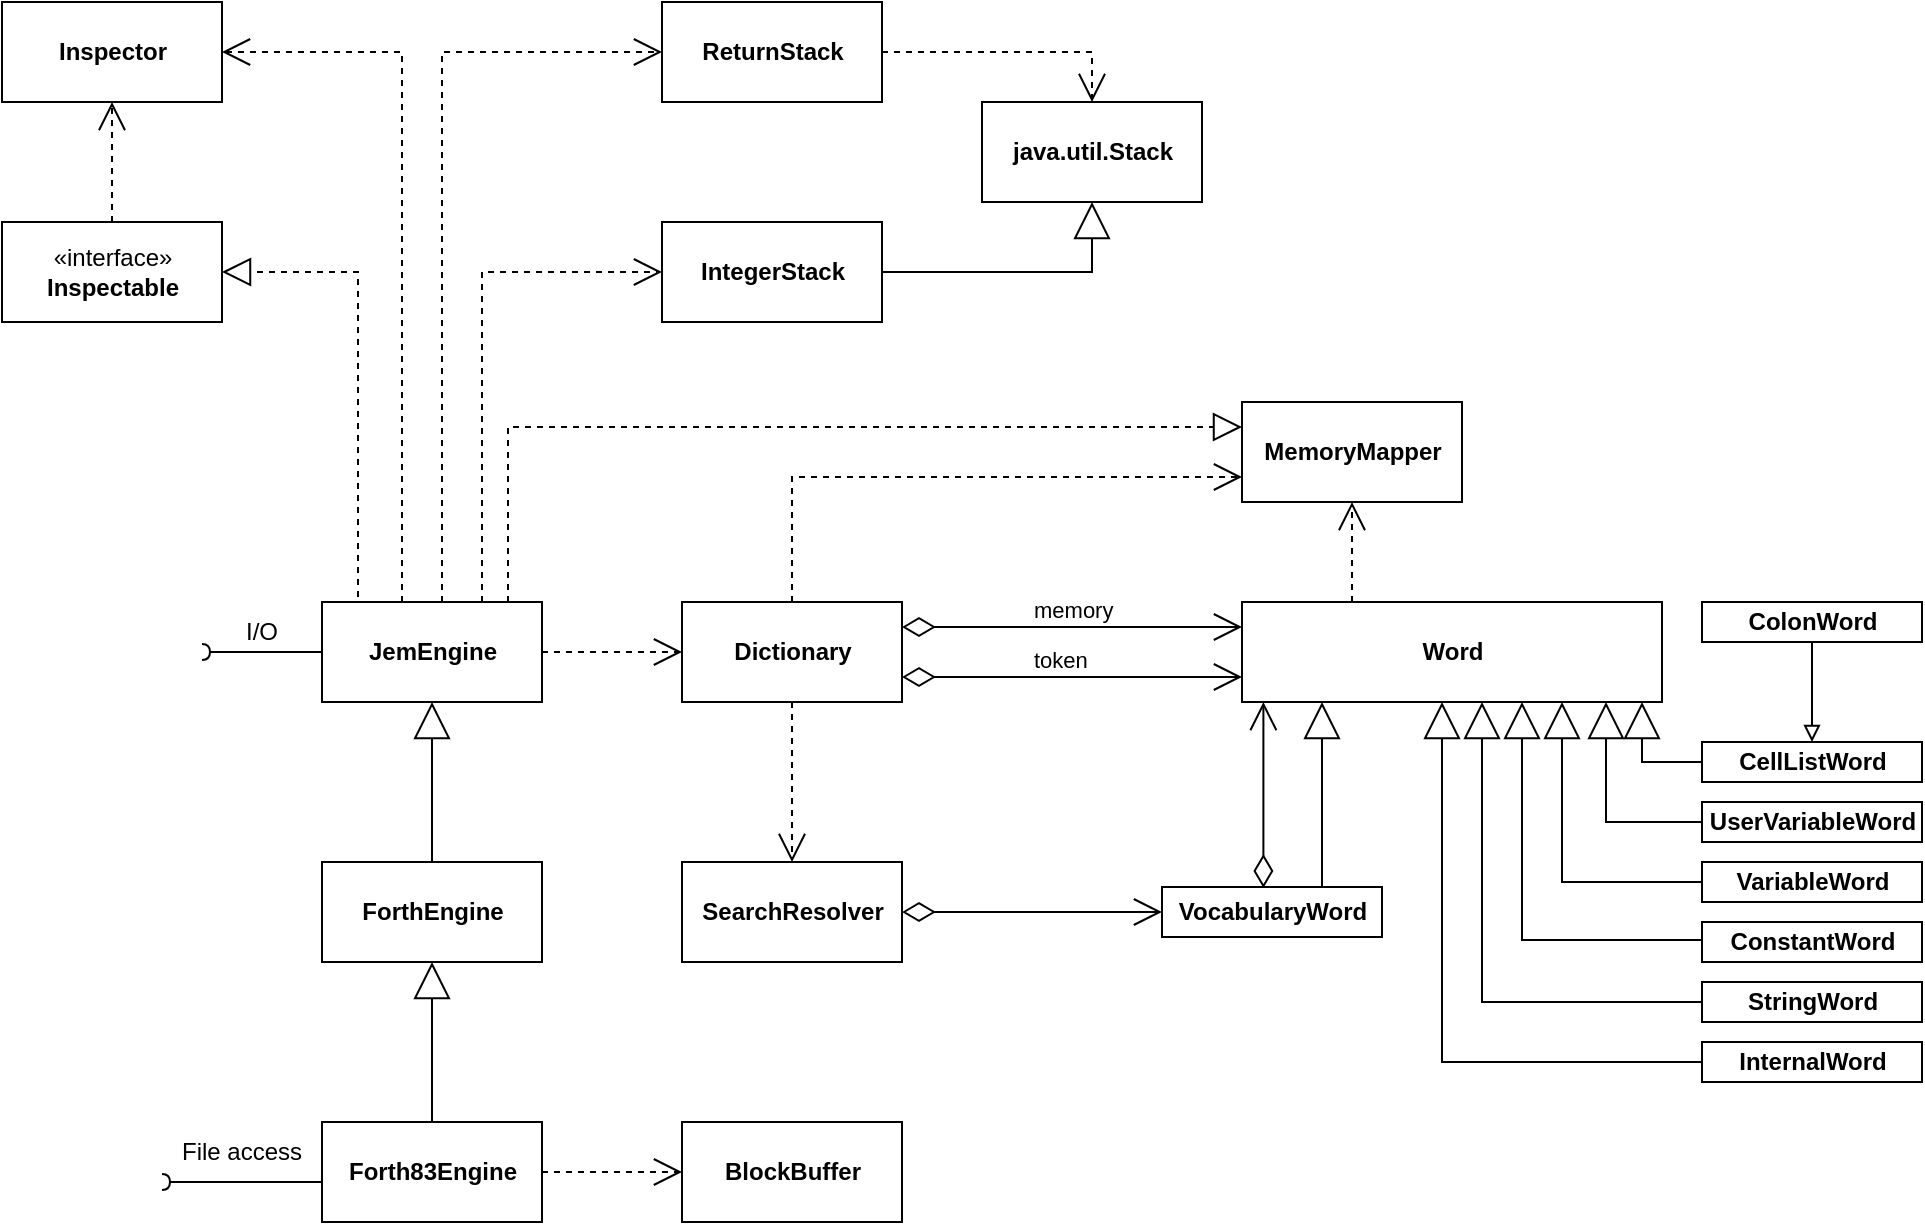 <mxfile version="14.4.3" type="device"><diagram id="C5RBs43oDa-KdzZeNtuy" name="Page-1"><mxGraphModel dx="1084" dy="697" grid="1" gridSize="10" guides="1" tooltips="1" connect="1" arrows="1" fold="1" page="1" pageScale="1" pageWidth="1169" pageHeight="827" math="0" shadow="0"><root><mxCell id="WIyWlLk6GJQsqaUBKTNV-0"/><mxCell id="WIyWlLk6GJQsqaUBKTNV-1" parent="WIyWlLk6GJQsqaUBKTNV-0"/><mxCell id="3_N95yz3iCetGQJ3gYNj-15" value="&lt;b&gt;Dictionary&lt;/b&gt;" style="html=1;" parent="WIyWlLk6GJQsqaUBKTNV-1" vertex="1"><mxGeometry x="380" y="340" width="110" height="50" as="geometry"/></mxCell><mxCell id="3_N95yz3iCetGQJ3gYNj-0" value="&lt;b&gt;JemEngine&lt;/b&gt;" style="html=1;" parent="WIyWlLk6GJQsqaUBKTNV-1" vertex="1"><mxGeometry x="200" y="340" width="110" height="50" as="geometry"/></mxCell><mxCell id="3_N95yz3iCetGQJ3gYNj-1" value="&lt;div&gt;&lt;b&gt;ForthEngine&lt;/b&gt;&lt;/div&gt;" style="html=1;" parent="WIyWlLk6GJQsqaUBKTNV-1" vertex="1"><mxGeometry x="200" y="470" width="110" height="50" as="geometry"/></mxCell><mxCell id="3_N95yz3iCetGQJ3gYNj-2" value="&lt;div&gt;&lt;b&gt;Forth83Engine&lt;/b&gt;&lt;/div&gt;" style="html=1;" parent="WIyWlLk6GJQsqaUBKTNV-1" vertex="1"><mxGeometry x="200" y="600" width="110" height="50" as="geometry"/></mxCell><mxCell id="3_N95yz3iCetGQJ3gYNj-3" value="" style="endArrow=block;endSize=16;endFill=0;html=1;rounded=0;exitX=0.5;exitY=0;exitDx=0;exitDy=0;entryX=0.5;entryY=1;entryDx=0;entryDy=0;edgeStyle=orthogonalEdgeStyle;" parent="WIyWlLk6GJQsqaUBKTNV-1" source="3_N95yz3iCetGQJ3gYNj-1" target="3_N95yz3iCetGQJ3gYNj-0" edge="1"><mxGeometry width="160" relative="1" as="geometry"><mxPoint x="170" y="620" as="sourcePoint"/><mxPoint x="330" y="620" as="targetPoint"/></mxGeometry></mxCell><mxCell id="3_N95yz3iCetGQJ3gYNj-4" value="" style="endArrow=block;endSize=16;endFill=0;html=1;rounded=0;exitX=0.5;exitY=0;exitDx=0;exitDy=0;entryX=0.5;entryY=1;entryDx=0;entryDy=0;" parent="WIyWlLk6GJQsqaUBKTNV-1" source="3_N95yz3iCetGQJ3gYNj-2" target="3_N95yz3iCetGQJ3gYNj-1" edge="1"><mxGeometry width="160" relative="1" as="geometry"><mxPoint x="265" y="480" as="sourcePoint"/><mxPoint x="265" y="400" as="targetPoint"/></mxGeometry></mxCell><mxCell id="3_N95yz3iCetGQJ3gYNj-5" value="&lt;b&gt;IntegerStack&lt;/b&gt;" style="html=1;" parent="WIyWlLk6GJQsqaUBKTNV-1" vertex="1"><mxGeometry x="370" y="150" width="110" height="50" as="geometry"/></mxCell><mxCell id="3_N95yz3iCetGQJ3gYNj-6" value="" style="endArrow=open;endSize=12;dashed=1;html=1;rounded=0;edgeStyle=orthogonalEdgeStyle;entryX=0;entryY=0.5;entryDx=0;entryDy=0;" parent="WIyWlLk6GJQsqaUBKTNV-1" source="3_N95yz3iCetGQJ3gYNj-0" target="3_N95yz3iCetGQJ3gYNj-5" edge="1"><mxGeometry x="0.208" y="10" width="160" relative="1" as="geometry"><mxPoint x="130" y="530" as="sourcePoint"/><mxPoint x="290" y="530" as="targetPoint"/><Array as="points"><mxPoint x="280" y="175"/></Array><mxPoint as="offset"/></mxGeometry></mxCell><mxCell id="3_N95yz3iCetGQJ3gYNj-8" value="«interface»&lt;br&gt;&lt;b&gt;Inspectable&lt;/b&gt;" style="html=1;" parent="WIyWlLk6GJQsqaUBKTNV-1" vertex="1"><mxGeometry x="40" y="150" width="110" height="50" as="geometry"/></mxCell><mxCell id="3_N95yz3iCetGQJ3gYNj-9" value="" style="endArrow=block;dashed=1;endFill=0;endSize=12;html=1;rounded=0;exitX=0.25;exitY=0;exitDx=0;exitDy=0;entryX=1;entryY=0.5;entryDx=0;entryDy=0;edgeStyle=orthogonalEdgeStyle;" parent="WIyWlLk6GJQsqaUBKTNV-1" source="3_N95yz3iCetGQJ3gYNj-0" target="3_N95yz3iCetGQJ3gYNj-8" edge="1"><mxGeometry width="160" relative="1" as="geometry"><mxPoint x="130" y="530" as="sourcePoint"/><mxPoint x="130" y="210" as="targetPoint"/><Array as="points"><mxPoint x="218" y="175"/></Array></mxGeometry></mxCell><mxCell id="3_N95yz3iCetGQJ3gYNj-11" value="I/O" style="text;html=1;strokeColor=none;fillColor=none;align=center;verticalAlign=middle;whiteSpace=wrap;rounded=0;" parent="WIyWlLk6GJQsqaUBKTNV-1" vertex="1"><mxGeometry x="140" y="340" width="60" height="30" as="geometry"/></mxCell><mxCell id="3_N95yz3iCetGQJ3gYNj-10" value="" style="html=1;verticalAlign=bottom;labelBackgroundColor=none;endArrow=halfCircle;endFill=0;endSize=2;rounded=0;exitX=0;exitY=0.5;exitDx=0;exitDy=0;" parent="WIyWlLk6GJQsqaUBKTNV-1" source="3_N95yz3iCetGQJ3gYNj-0" edge="1"><mxGeometry width="160" relative="1" as="geometry"><mxPoint x="150" y="365" as="sourcePoint"/><mxPoint x="140" y="365" as="targetPoint"/></mxGeometry></mxCell><mxCell id="3_N95yz3iCetGQJ3gYNj-13" value="File access" style="text;html=1;strokeColor=none;fillColor=none;align=center;verticalAlign=middle;whiteSpace=wrap;rounded=0;" parent="WIyWlLk6GJQsqaUBKTNV-1" vertex="1"><mxGeometry x="120" y="600" width="80" height="30" as="geometry"/></mxCell><mxCell id="3_N95yz3iCetGQJ3gYNj-14" value="" style="html=1;verticalAlign=bottom;labelBackgroundColor=none;endArrow=halfCircle;endFill=0;endSize=2;rounded=0;exitX=1;exitY=1;exitDx=0;exitDy=0;entryX=0;entryY=1;entryDx=0;entryDy=0;" parent="WIyWlLk6GJQsqaUBKTNV-1" source="3_N95yz3iCetGQJ3gYNj-13" target="3_N95yz3iCetGQJ3gYNj-13" edge="1"><mxGeometry width="160" relative="1" as="geometry"><mxPoint x="210" y="375" as="sourcePoint"/><mxPoint x="150" y="375" as="targetPoint"/></mxGeometry></mxCell><mxCell id="3_N95yz3iCetGQJ3gYNj-16" value="" style="endArrow=open;endSize=12;dashed=1;html=1;rounded=0;entryX=0;entryY=0.5;entryDx=0;entryDy=0;edgeStyle=orthogonalEdgeStyle;exitX=1;exitY=0.5;exitDx=0;exitDy=0;" parent="WIyWlLk6GJQsqaUBKTNV-1" source="3_N95yz3iCetGQJ3gYNj-0" target="3_N95yz3iCetGQJ3gYNj-15" edge="1"><mxGeometry width="160" relative="1" as="geometry"><mxPoint x="380" y="430" as="sourcePoint"/><mxPoint x="360" y="305" as="targetPoint"/></mxGeometry></mxCell><mxCell id="3_N95yz3iCetGQJ3gYNj-17" value="&lt;b&gt;SearchResolver&lt;/b&gt;" style="html=1;" parent="WIyWlLk6GJQsqaUBKTNV-1" vertex="1"><mxGeometry x="380" y="470" width="110" height="50" as="geometry"/></mxCell><mxCell id="3_N95yz3iCetGQJ3gYNj-18" value="" style="endArrow=open;endSize=12;dashed=1;html=1;rounded=0;edgeStyle=orthogonalEdgeStyle;" parent="WIyWlLk6GJQsqaUBKTNV-1" source="3_N95yz3iCetGQJ3gYNj-15" target="3_N95yz3iCetGQJ3gYNj-17" edge="1"><mxGeometry width="160" relative="1" as="geometry"><mxPoint x="320" y="375" as="sourcePoint"/><mxPoint x="450" y="375" as="targetPoint"/><Array as="points"/></mxGeometry></mxCell><mxCell id="3_N95yz3iCetGQJ3gYNj-19" value="&lt;b&gt;MemoryMapper&lt;/b&gt;" style="html=1;" parent="WIyWlLk6GJQsqaUBKTNV-1" vertex="1"><mxGeometry x="660" y="240" width="110" height="50" as="geometry"/></mxCell><mxCell id="3_N95yz3iCetGQJ3gYNj-21" value="&lt;b&gt;Word&lt;/b&gt;" style="html=1;" parent="WIyWlLk6GJQsqaUBKTNV-1" vertex="1"><mxGeometry x="660" y="340" width="210" height="50" as="geometry"/></mxCell><mxCell id="3_N95yz3iCetGQJ3gYNj-22" value="&lt;br&gt;" style="endArrow=open;endSize=12;dashed=1;html=1;rounded=0;edgeStyle=orthogonalEdgeStyle;" parent="WIyWlLk6GJQsqaUBKTNV-1" source="3_N95yz3iCetGQJ3gYNj-0" target="Z1wmueDB0FO5tRvhfC-Y-0" edge="1"><mxGeometry x="0.322" y="14" width="160" relative="1" as="geometry"><mxPoint x="250" y="250" as="sourcePoint"/><mxPoint x="245" y="154" as="targetPoint"/><Array as="points"><mxPoint x="260" y="65"/></Array><mxPoint as="offset"/></mxGeometry></mxCell><mxCell id="3_N95yz3iCetGQJ3gYNj-24" value="&lt;div&gt;memory&lt;/div&gt;" style="endArrow=open;html=1;endSize=12;startArrow=diamondThin;startSize=14;startFill=0;edgeStyle=orthogonalEdgeStyle;align=left;verticalAlign=bottom;rounded=0;exitX=1;exitY=0.25;exitDx=0;exitDy=0;entryX=0;entryY=0.25;entryDx=0;entryDy=0;" parent="WIyWlLk6GJQsqaUBKTNV-1" source="3_N95yz3iCetGQJ3gYNj-15" target="3_N95yz3iCetGQJ3gYNj-21" edge="1"><mxGeometry x="-0.25" relative="1" as="geometry"><mxPoint x="570" y="390" as="sourcePoint"/><mxPoint x="730" y="390" as="targetPoint"/><mxPoint as="offset"/></mxGeometry></mxCell><mxCell id="3_N95yz3iCetGQJ3gYNj-25" value="token" style="endArrow=open;html=1;endSize=12;startArrow=diamondThin;startSize=14;startFill=0;edgeStyle=orthogonalEdgeStyle;align=left;verticalAlign=bottom;rounded=0;exitX=1;exitY=0.75;exitDx=0;exitDy=0;entryX=0;entryY=0.75;entryDx=0;entryDy=0;" parent="WIyWlLk6GJQsqaUBKTNV-1" source="3_N95yz3iCetGQJ3gYNj-15" target="3_N95yz3iCetGQJ3gYNj-21" edge="1"><mxGeometry x="-0.25" relative="1" as="geometry"><mxPoint x="560" y="362.5" as="sourcePoint"/><mxPoint x="700" y="378" as="targetPoint"/><mxPoint as="offset"/></mxGeometry></mxCell><mxCell id="3_N95yz3iCetGQJ3gYNj-26" value="&lt;b&gt;StringWord&lt;/b&gt;" style="html=1;" parent="WIyWlLk6GJQsqaUBKTNV-1" vertex="1"><mxGeometry x="890" y="530" width="110" height="20" as="geometry"/></mxCell><mxCell id="3_N95yz3iCetGQJ3gYNj-28" value="&lt;b&gt;ConstantWord&lt;/b&gt;" style="html=1;" parent="WIyWlLk6GJQsqaUBKTNV-1" vertex="1"><mxGeometry x="890" y="500" width="110" height="20" as="geometry"/></mxCell><mxCell id="3_N95yz3iCetGQJ3gYNj-29" value="&lt;b&gt;ColonWord&lt;/b&gt;" style="html=1;" parent="WIyWlLk6GJQsqaUBKTNV-1" vertex="1"><mxGeometry x="890" y="340" width="110" height="20" as="geometry"/></mxCell><mxCell id="3_N95yz3iCetGQJ3gYNj-30" value="&lt;div&gt;&lt;b&gt;CellListWord&lt;/b&gt;&lt;/div&gt;" style="html=1;" parent="WIyWlLk6GJQsqaUBKTNV-1" vertex="1"><mxGeometry x="890" y="410" width="110" height="20" as="geometry"/></mxCell><mxCell id="3_N95yz3iCetGQJ3gYNj-31" value="&lt;div&gt;&lt;b&gt;UserVariableWord&lt;/b&gt;&lt;/div&gt;" style="html=1;" parent="WIyWlLk6GJQsqaUBKTNV-1" vertex="1"><mxGeometry x="890" y="440" width="110" height="20" as="geometry"/></mxCell><mxCell id="3_N95yz3iCetGQJ3gYNj-32" value="&lt;b&gt;VariableWord&lt;/b&gt;" style="html=1;" parent="WIyWlLk6GJQsqaUBKTNV-1" vertex="1"><mxGeometry x="890" y="470" width="110" height="20" as="geometry"/></mxCell><mxCell id="3_N95yz3iCetGQJ3gYNj-33" value="&lt;b&gt;InternalWord&lt;/b&gt;" style="html=1;" parent="WIyWlLk6GJQsqaUBKTNV-1" vertex="1"><mxGeometry x="890" y="560" width="110" height="20" as="geometry"/></mxCell><mxCell id="3_N95yz3iCetGQJ3gYNj-35" value="" style="endArrow=block;endSize=16;endFill=0;html=1;rounded=0;edgeStyle=orthogonalEdgeStyle;exitX=0;exitY=0.5;exitDx=0;exitDy=0;" parent="WIyWlLk6GJQsqaUBKTNV-1" source="3_N95yz3iCetGQJ3gYNj-30" target="3_N95yz3iCetGQJ3gYNj-21" edge="1"><mxGeometry width="160" relative="1" as="geometry"><mxPoint x="808" y="420" as="sourcePoint"/><mxPoint x="815" y="400" as="targetPoint"/><Array as="points"><mxPoint x="860" y="420"/></Array></mxGeometry></mxCell><mxCell id="3_N95yz3iCetGQJ3gYNj-36" value="" style="endArrow=block;endSize=16;endFill=0;html=1;rounded=0;edgeStyle=orthogonalEdgeStyle;exitX=0;exitY=0.5;exitDx=0;exitDy=0;" parent="WIyWlLk6GJQsqaUBKTNV-1" source="3_N95yz3iCetGQJ3gYNj-31" target="3_N95yz3iCetGQJ3gYNj-21" edge="1"><mxGeometry width="160" relative="1" as="geometry"><mxPoint x="878.33" y="489.75" as="sourcePoint"/><mxPoint x="842" y="389" as="targetPoint"/><Array as="points"><mxPoint x="842" y="450"/></Array></mxGeometry></mxCell><mxCell id="3_N95yz3iCetGQJ3gYNj-37" value="" style="endArrow=block;endSize=16;endFill=0;html=1;rounded=0;edgeStyle=orthogonalEdgeStyle;" parent="WIyWlLk6GJQsqaUBKTNV-1" source="3_N95yz3iCetGQJ3gYNj-32" target="3_N95yz3iCetGQJ3gYNj-21" edge="1"><mxGeometry width="160" relative="1" as="geometry"><mxPoint x="830" y="520" as="sourcePoint"/><mxPoint x="780" y="400" as="targetPoint"/><Array as="points"><mxPoint x="820" y="480"/></Array></mxGeometry></mxCell><mxCell id="3_N95yz3iCetGQJ3gYNj-38" value="" style="endArrow=block;endSize=16;endFill=0;html=1;rounded=0;edgeStyle=orthogonalEdgeStyle;exitX=0;exitY=0.448;exitDx=0;exitDy=0;exitPerimeter=0;" parent="WIyWlLk6GJQsqaUBKTNV-1" source="3_N95yz3iCetGQJ3gYNj-28" target="3_N95yz3iCetGQJ3gYNj-21" edge="1"><mxGeometry width="160" relative="1" as="geometry"><mxPoint x="878.33" y="600" as="sourcePoint"/><mxPoint x="786" y="400" as="targetPoint"/><Array as="points"><mxPoint x="800" y="509"/></Array></mxGeometry></mxCell><mxCell id="3_N95yz3iCetGQJ3gYNj-39" value="" style="endArrow=block;endSize=16;endFill=0;html=1;rounded=0;edgeStyle=orthogonalEdgeStyle;exitX=0;exitY=0.5;exitDx=0;exitDy=0;" parent="WIyWlLk6GJQsqaUBKTNV-1" source="3_N95yz3iCetGQJ3gYNj-26" target="3_N95yz3iCetGQJ3gYNj-21" edge="1"><mxGeometry width="160" relative="1" as="geometry"><mxPoint x="868.33" y="530" as="sourcePoint"/><mxPoint x="780" y="400" as="targetPoint"/><Array as="points"><mxPoint x="780" y="540"/></Array></mxGeometry></mxCell><mxCell id="3_N95yz3iCetGQJ3gYNj-40" value="" style="endArrow=block;endSize=16;endFill=0;html=1;rounded=0;edgeStyle=orthogonalEdgeStyle;" parent="WIyWlLk6GJQsqaUBKTNV-1" source="3_N95yz3iCetGQJ3gYNj-42" target="3_N95yz3iCetGQJ3gYNj-21" edge="1"><mxGeometry width="160" relative="1" as="geometry"><mxPoint x="723" y="520" as="sourcePoint"/><mxPoint x="739" y="420" as="targetPoint"/><Array as="points"><mxPoint x="700" y="450"/><mxPoint x="700" y="450"/></Array></mxGeometry></mxCell><mxCell id="3_N95yz3iCetGQJ3gYNj-41" value="" style="endArrow=none;endSize=16;endFill=0;html=1;rounded=0;edgeStyle=orthogonalEdgeStyle;entryX=0.5;entryY=1;entryDx=0;entryDy=0;exitX=0.5;exitY=0;exitDx=0;exitDy=0;startArrow=block;startFill=0;" parent="WIyWlLk6GJQsqaUBKTNV-1" source="3_N95yz3iCetGQJ3gYNj-30" target="3_N95yz3iCetGQJ3gYNj-29" edge="1"><mxGeometry width="160" relative="1" as="geometry"><mxPoint x="818" y="430" as="sourcePoint"/><mxPoint x="818.45" y="400.4" as="targetPoint"/><Array as="points"/></mxGeometry></mxCell><mxCell id="3_N95yz3iCetGQJ3gYNj-42" value="&lt;b&gt;VocabularyWord&lt;/b&gt;" style="html=1;" parent="WIyWlLk6GJQsqaUBKTNV-1" vertex="1"><mxGeometry x="620" y="482.5" width="110" height="25" as="geometry"/></mxCell><mxCell id="3_N95yz3iCetGQJ3gYNj-43" value="" style="endArrow=block;endSize=16;endFill=0;html=1;rounded=0;edgeStyle=orthogonalEdgeStyle;exitX=0;exitY=0.5;exitDx=0;exitDy=0;" parent="WIyWlLk6GJQsqaUBKTNV-1" source="3_N95yz3iCetGQJ3gYNj-33" target="3_N95yz3iCetGQJ3gYNj-21" edge="1"><mxGeometry width="160" relative="1" as="geometry"><mxPoint x="850" y="600" as="sourcePoint"/><mxPoint x="760" y="440" as="targetPoint"/><Array as="points"><mxPoint x="760" y="570"/></Array></mxGeometry></mxCell><mxCell id="3_N95yz3iCetGQJ3gYNj-44" value="" style="endArrow=open;endSize=12;dashed=1;html=1;rounded=0;edgeStyle=orthogonalEdgeStyle;exitX=0.5;exitY=0;exitDx=0;exitDy=0;entryX=0;entryY=0.75;entryDx=0;entryDy=0;" parent="WIyWlLk6GJQsqaUBKTNV-1" source="3_N95yz3iCetGQJ3gYNj-15" target="3_N95yz3iCetGQJ3gYNj-19" edge="1"><mxGeometry width="160" relative="1" as="geometry"><mxPoint x="512.5" y="370" as="sourcePoint"/><mxPoint x="660" y="245" as="targetPoint"/><Array as="points"><mxPoint x="435" y="278"/></Array></mxGeometry></mxCell><mxCell id="3_N95yz3iCetGQJ3gYNj-45" value="" style="endArrow=open;html=1;endSize=12;startArrow=diamondThin;startSize=14;startFill=0;edgeStyle=orthogonalEdgeStyle;align=left;verticalAlign=bottom;rounded=0;exitX=0.461;exitY=0.019;exitDx=0;exitDy=0;exitPerimeter=0;" parent="WIyWlLk6GJQsqaUBKTNV-1" source="3_N95yz3iCetGQJ3gYNj-42" target="3_N95yz3iCetGQJ3gYNj-21" edge="1"><mxGeometry x="-0.25" relative="1" as="geometry"><mxPoint x="731" y="570" as="sourcePoint"/><mxPoint x="717" y="420" as="targetPoint"/><mxPoint as="offset"/><Array as="points"><mxPoint x="671" y="460"/><mxPoint x="671" y="460"/></Array></mxGeometry></mxCell><mxCell id="3_N95yz3iCetGQJ3gYNj-46" value="" style="endArrow=open;html=1;endSize=12;startArrow=diamondThin;startSize=14;startFill=0;edgeStyle=orthogonalEdgeStyle;align=left;verticalAlign=bottom;rounded=0;entryX=0;entryY=0.5;entryDx=0;entryDy=0;exitX=1;exitY=0.5;exitDx=0;exitDy=0;" parent="WIyWlLk6GJQsqaUBKTNV-1" source="3_N95yz3iCetGQJ3gYNj-17" target="3_N95yz3iCetGQJ3gYNj-42" edge="1"><mxGeometry x="-0.25" relative="1" as="geometry"><mxPoint x="530" y="548" as="sourcePoint"/><mxPoint x="630" y="625" as="targetPoint"/><mxPoint as="offset"/><Array as="points"/></mxGeometry></mxCell><mxCell id="qdzkA01w0dJTxDnlL49p-0" value="&lt;div&gt;&lt;b&gt;BlockBuffer&lt;/b&gt;&lt;/div&gt;" style="html=1;" parent="WIyWlLk6GJQsqaUBKTNV-1" vertex="1"><mxGeometry x="380" y="600" width="110" height="50" as="geometry"/></mxCell><mxCell id="qdzkA01w0dJTxDnlL49p-1" value="" style="endArrow=open;endSize=12;dashed=1;html=1;rounded=0;entryX=0;entryY=0.5;entryDx=0;entryDy=0;edgeStyle=orthogonalEdgeStyle;exitX=1;exitY=0.5;exitDx=0;exitDy=0;" parent="WIyWlLk6GJQsqaUBKTNV-1" source="3_N95yz3iCetGQJ3gYNj-2" target="qdzkA01w0dJTxDnlL49p-0" edge="1"><mxGeometry width="160" relative="1" as="geometry"><mxPoint x="310" y="690" as="sourcePoint"/><mxPoint x="440" y="690" as="targetPoint"/><Array as="points"><mxPoint x="340" y="625"/><mxPoint x="340" y="625"/></Array></mxGeometry></mxCell><mxCell id="Z1wmueDB0FO5tRvhfC-Y-0" value="&lt;b&gt;ReturnStack&lt;/b&gt;" style="html=1;" parent="WIyWlLk6GJQsqaUBKTNV-1" vertex="1"><mxGeometry x="370" y="40" width="110" height="50" as="geometry"/></mxCell><mxCell id="Z1wmueDB0FO5tRvhfC-Y-2" value="&lt;b&gt;java.util.Stack&lt;/b&gt;" style="html=1;" parent="WIyWlLk6GJQsqaUBKTNV-1" vertex="1"><mxGeometry x="530" y="90" width="110" height="50" as="geometry"/></mxCell><mxCell id="Z1wmueDB0FO5tRvhfC-Y-3" value="&lt;br&gt;" style="endArrow=open;endSize=12;dashed=1;html=1;rounded=0;edgeStyle=orthogonalEdgeStyle;exitX=1;exitY=0.5;exitDx=0;exitDy=0;entryX=0.5;entryY=0;entryDx=0;entryDy=0;" parent="WIyWlLk6GJQsqaUBKTNV-1" source="Z1wmueDB0FO5tRvhfC-Y-0" target="Z1wmueDB0FO5tRvhfC-Y-2" edge="1"><mxGeometry x="0.322" y="14" width="160" relative="1" as="geometry"><mxPoint x="260" y="260" as="sourcePoint"/><mxPoint x="350" y="75" as="targetPoint"/><Array as="points"><mxPoint x="585" y="65"/></Array><mxPoint as="offset"/></mxGeometry></mxCell><mxCell id="Z1wmueDB0FO5tRvhfC-Y-6" value="" style="endArrow=block;endSize=16;endFill=0;html=1;rounded=0;exitX=1;exitY=0.5;exitDx=0;exitDy=0;entryX=0.5;entryY=1;entryDx=0;entryDy=0;edgeStyle=orthogonalEdgeStyle;" parent="WIyWlLk6GJQsqaUBKTNV-1" source="3_N95yz3iCetGQJ3gYNj-5" target="Z1wmueDB0FO5tRvhfC-Y-2" edge="1"><mxGeometry width="160" relative="1" as="geometry"><mxPoint x="255" y="390" as="sourcePoint"/><mxPoint x="255" y="310" as="targetPoint"/></mxGeometry></mxCell><mxCell id="Z1wmueDB0FO5tRvhfC-Y-7" value="&lt;b&gt;Inspector&lt;/b&gt;" style="html=1;" parent="WIyWlLk6GJQsqaUBKTNV-1" vertex="1"><mxGeometry x="40" y="40" width="110" height="50" as="geometry"/></mxCell><mxCell id="Z1wmueDB0FO5tRvhfC-Y-8" value="&lt;br&gt;" style="endArrow=open;endSize=12;dashed=1;html=1;rounded=0;edgeStyle=orthogonalEdgeStyle;entryX=1;entryY=0.5;entryDx=0;entryDy=0;" parent="WIyWlLk6GJQsqaUBKTNV-1" source="3_N95yz3iCetGQJ3gYNj-0" target="Z1wmueDB0FO5tRvhfC-Y-7" edge="1"><mxGeometry x="0.322" y="14" width="160" relative="1" as="geometry"><mxPoint x="230" y="245" as="sourcePoint"/><mxPoint x="350" y="60" as="targetPoint"/><Array as="points"><mxPoint x="240" y="65"/></Array><mxPoint as="offset"/></mxGeometry></mxCell><mxCell id="Z1wmueDB0FO5tRvhfC-Y-9" value="&lt;br&gt;" style="endArrow=open;endSize=12;dashed=1;html=1;rounded=0;edgeStyle=orthogonalEdgeStyle;entryX=0.5;entryY=1;entryDx=0;entryDy=0;" parent="WIyWlLk6GJQsqaUBKTNV-1" source="3_N95yz3iCetGQJ3gYNj-8" target="Z1wmueDB0FO5tRvhfC-Y-7" edge="1"><mxGeometry x="0.322" y="14" width="160" relative="1" as="geometry"><mxPoint x="270" y="260" as="sourcePoint"/><mxPoint x="380" y="75" as="targetPoint"/><Array as="points"><mxPoint x="95" y="130"/><mxPoint x="95" y="130"/></Array><mxPoint as="offset"/></mxGeometry></mxCell><mxCell id="RGrS0JD0xsaXxuZ-F-db-0" value="" style="endArrow=block;endSize=12;dashed=1;html=1;rounded=0;edgeStyle=orthogonalEdgeStyle;entryX=0;entryY=0.25;entryDx=0;entryDy=0;endFill=0;" parent="WIyWlLk6GJQsqaUBKTNV-1" source="3_N95yz3iCetGQJ3gYNj-0" target="3_N95yz3iCetGQJ3gYNj-19" edge="1"><mxGeometry width="160" relative="1" as="geometry"><mxPoint x="445" y="350" as="sourcePoint"/><mxPoint x="670" y="315" as="targetPoint"/><Array as="points"><mxPoint x="293" y="253"/></Array></mxGeometry></mxCell><mxCell id="RGrS0JD0xsaXxuZ-F-db-1" value="" style="endArrow=open;endSize=12;dashed=1;html=1;rounded=0;edgeStyle=orthogonalEdgeStyle;" parent="WIyWlLk6GJQsqaUBKTNV-1" target="3_N95yz3iCetGQJ3gYNj-19" edge="1"><mxGeometry width="160" relative="1" as="geometry"><mxPoint x="715" y="340" as="sourcePoint"/><mxPoint x="670" y="317.5" as="targetPoint"/><Array as="points"><mxPoint x="715" y="340"/></Array></mxGeometry></mxCell></root></mxGraphModel></diagram></mxfile>